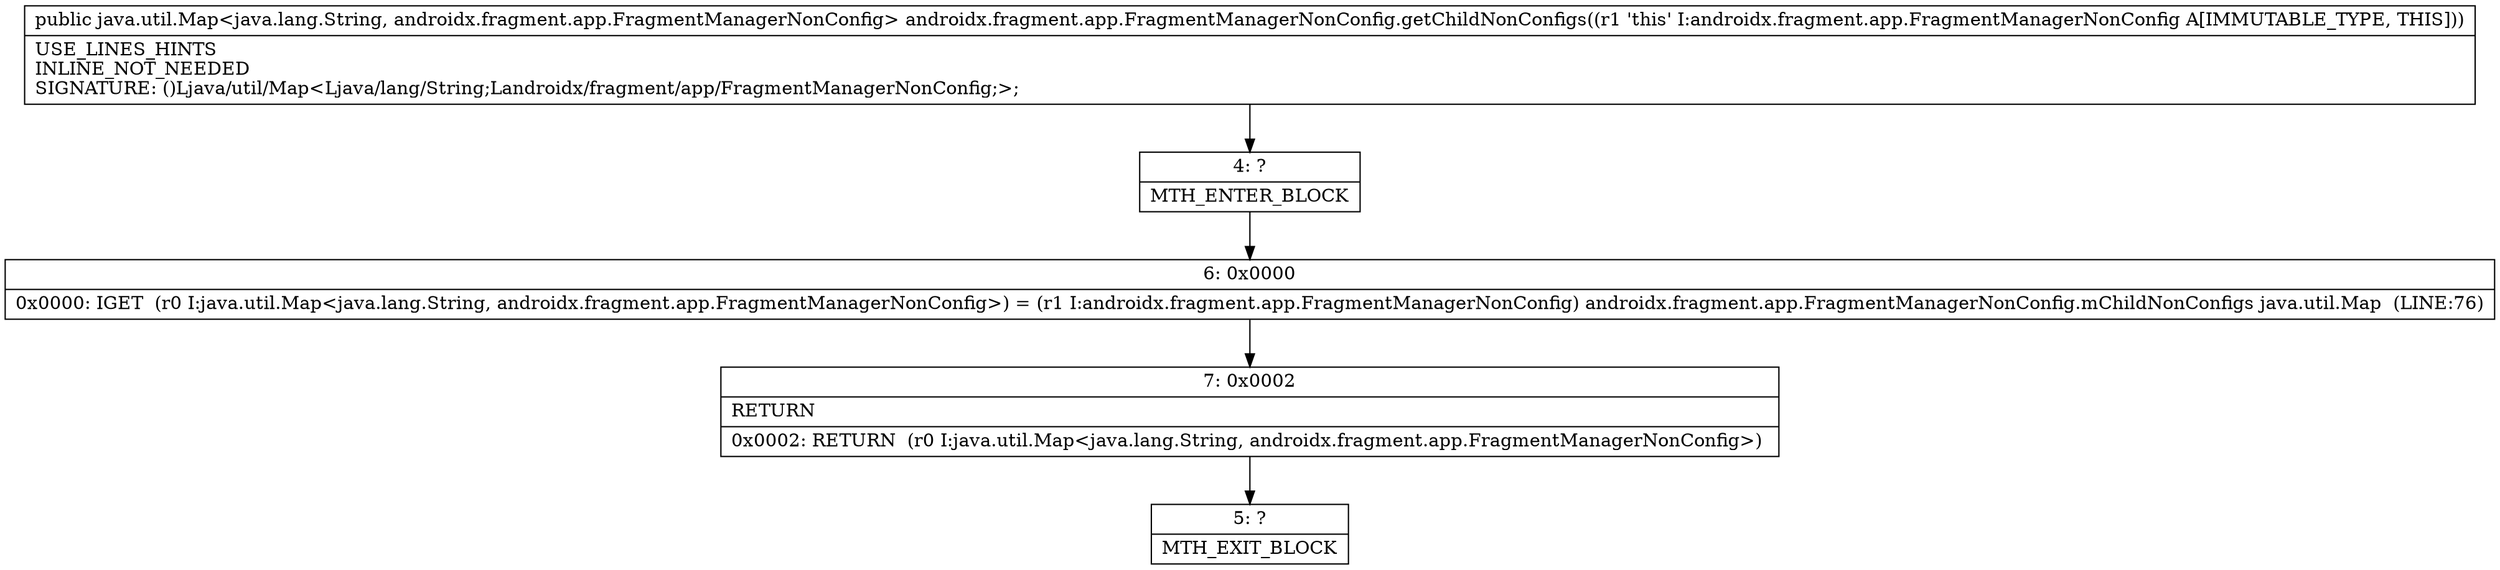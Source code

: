 digraph "CFG forandroidx.fragment.app.FragmentManagerNonConfig.getChildNonConfigs()Ljava\/util\/Map;" {
Node_4 [shape=record,label="{4\:\ ?|MTH_ENTER_BLOCK\l}"];
Node_6 [shape=record,label="{6\:\ 0x0000|0x0000: IGET  (r0 I:java.util.Map\<java.lang.String, androidx.fragment.app.FragmentManagerNonConfig\>) = (r1 I:androidx.fragment.app.FragmentManagerNonConfig) androidx.fragment.app.FragmentManagerNonConfig.mChildNonConfigs java.util.Map  (LINE:76)\l}"];
Node_7 [shape=record,label="{7\:\ 0x0002|RETURN\l|0x0002: RETURN  (r0 I:java.util.Map\<java.lang.String, androidx.fragment.app.FragmentManagerNonConfig\>) \l}"];
Node_5 [shape=record,label="{5\:\ ?|MTH_EXIT_BLOCK\l}"];
MethodNode[shape=record,label="{public java.util.Map\<java.lang.String, androidx.fragment.app.FragmentManagerNonConfig\> androidx.fragment.app.FragmentManagerNonConfig.getChildNonConfigs((r1 'this' I:androidx.fragment.app.FragmentManagerNonConfig A[IMMUTABLE_TYPE, THIS]))  | USE_LINES_HINTS\lINLINE_NOT_NEEDED\lSIGNATURE: ()Ljava\/util\/Map\<Ljava\/lang\/String;Landroidx\/fragment\/app\/FragmentManagerNonConfig;\>;\l}"];
MethodNode -> Node_4;Node_4 -> Node_6;
Node_6 -> Node_7;
Node_7 -> Node_5;
}

